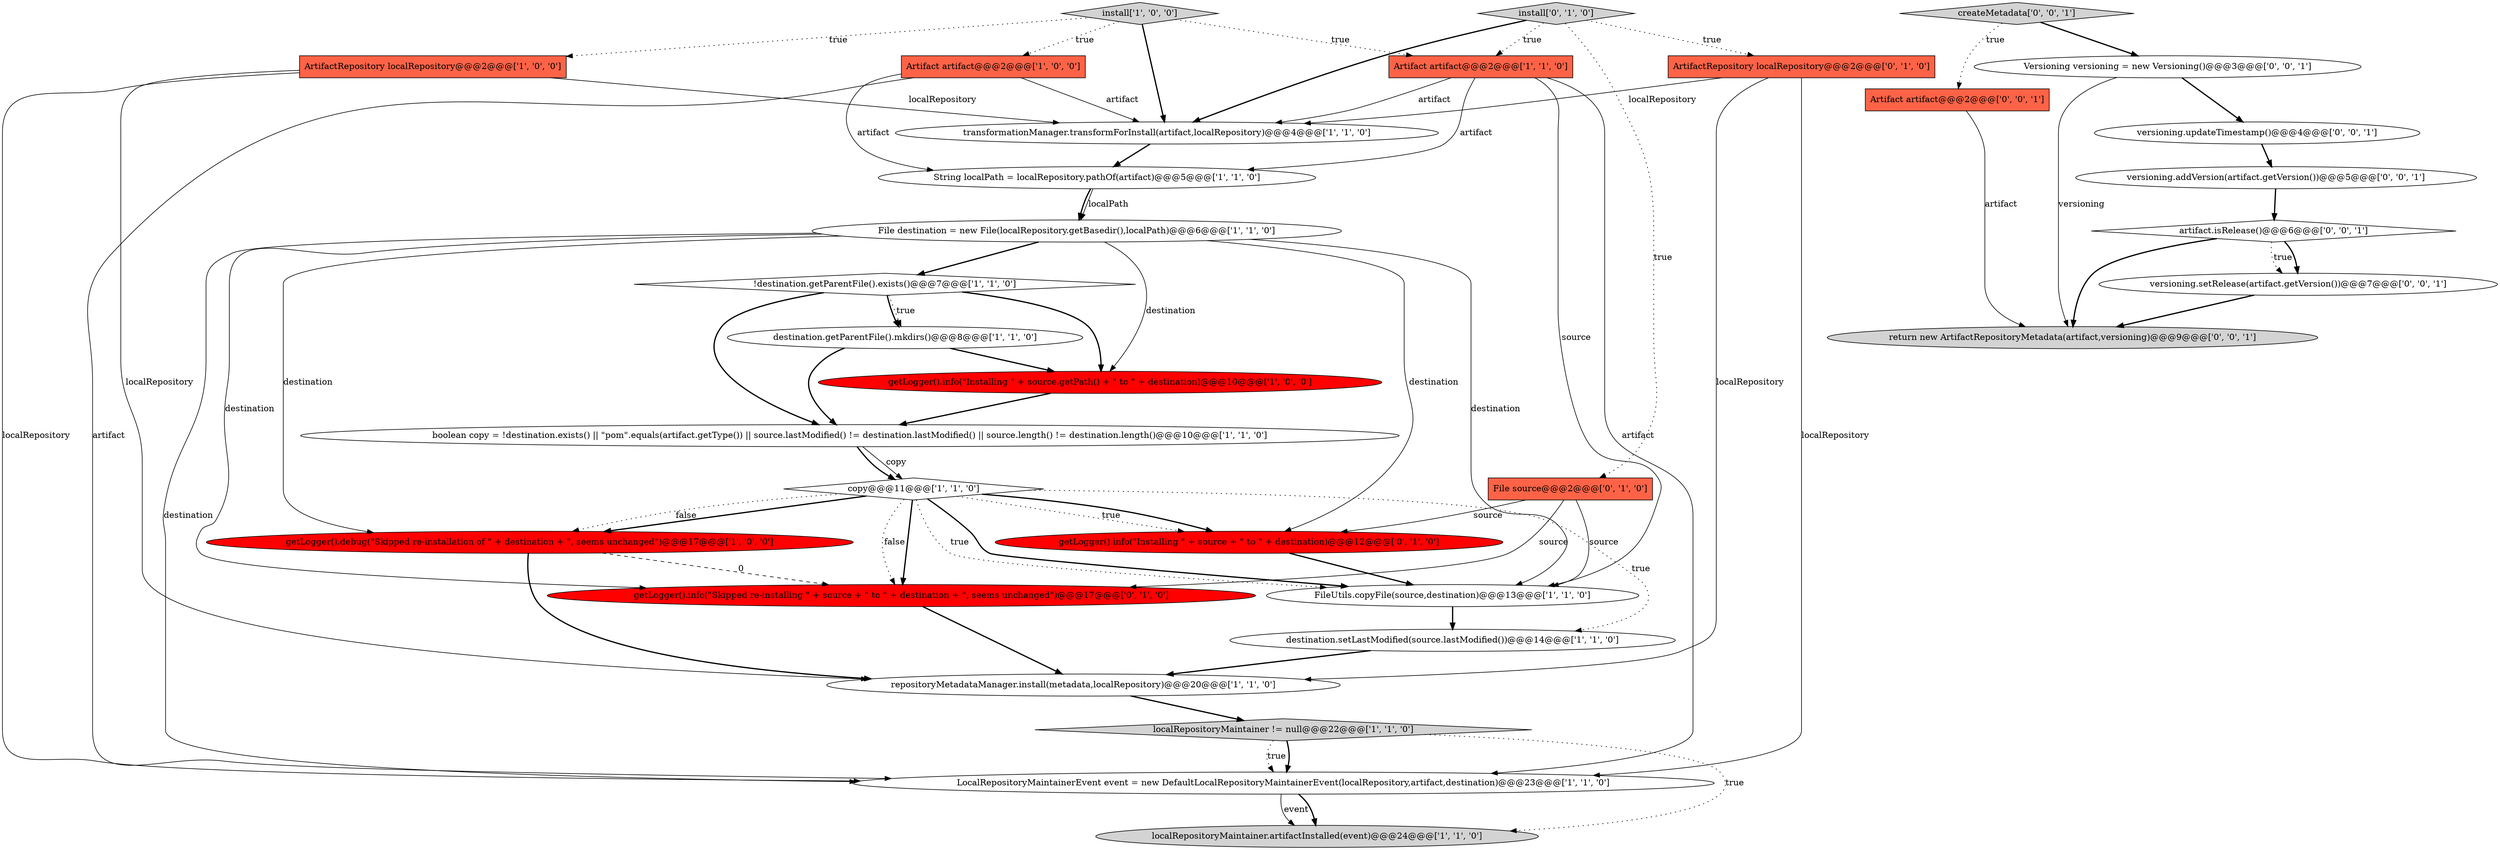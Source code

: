 digraph {
2 [style = filled, label = "!destination.getParentFile().exists()@@@7@@@['1', '1', '0']", fillcolor = white, shape = diamond image = "AAA0AAABBB1BBB"];
10 [style = filled, label = "ArtifactRepository localRepository@@@2@@@['1', '0', '0']", fillcolor = tomato, shape = box image = "AAA0AAABBB1BBB"];
27 [style = filled, label = "return new ArtifactRepositoryMetadata(artifact,versioning)@@@9@@@['0', '0', '1']", fillcolor = lightgray, shape = ellipse image = "AAA0AAABBB3BBB"];
26 [style = filled, label = "Artifact artifact@@@2@@@['0', '0', '1']", fillcolor = tomato, shape = box image = "AAA0AAABBB3BBB"];
1 [style = filled, label = "install['1', '0', '0']", fillcolor = lightgray, shape = diamond image = "AAA0AAABBB1BBB"];
0 [style = filled, label = "String localPath = localRepository.pathOf(artifact)@@@5@@@['1', '1', '0']", fillcolor = white, shape = ellipse image = "AAA0AAABBB1BBB"];
15 [style = filled, label = "File destination = new File(localRepository.getBasedir(),localPath)@@@6@@@['1', '1', '0']", fillcolor = white, shape = ellipse image = "AAA0AAABBB1BBB"];
14 [style = filled, label = "getLogger().debug(\"Skipped re-installation of \" + destination + \", seems unchanged\")@@@17@@@['1', '0', '0']", fillcolor = red, shape = ellipse image = "AAA1AAABBB1BBB"];
23 [style = filled, label = "getLogger().info(\"Installing \" + source + \" to \" + destination)@@@12@@@['0', '1', '0']", fillcolor = red, shape = ellipse image = "AAA1AAABBB2BBB"];
5 [style = filled, label = "Artifact artifact@@@2@@@['1', '0', '0']", fillcolor = tomato, shape = box image = "AAA0AAABBB1BBB"];
3 [style = filled, label = "boolean copy = !destination.exists() || \"pom\".equals(artifact.getType()) || source.lastModified() != destination.lastModified() || source.length() != destination.length()@@@10@@@['1', '1', '0']", fillcolor = white, shape = ellipse image = "AAA0AAABBB1BBB"];
4 [style = filled, label = "copy@@@11@@@['1', '1', '0']", fillcolor = white, shape = diamond image = "AAA0AAABBB1BBB"];
6 [style = filled, label = "transformationManager.transformForInstall(artifact,localRepository)@@@4@@@['1', '1', '0']", fillcolor = white, shape = ellipse image = "AAA0AAABBB1BBB"];
11 [style = filled, label = "FileUtils.copyFile(source,destination)@@@13@@@['1', '1', '0']", fillcolor = white, shape = ellipse image = "AAA0AAABBB1BBB"];
22 [style = filled, label = "getLogger().info(\"Skipped re-installing \" + source + \" to \" + destination + \", seems unchanged\")@@@17@@@['0', '1', '0']", fillcolor = red, shape = ellipse image = "AAA1AAABBB2BBB"];
20 [style = filled, label = "File source@@@2@@@['0', '1', '0']", fillcolor = tomato, shape = box image = "AAA0AAABBB2BBB"];
13 [style = filled, label = "Artifact artifact@@@2@@@['1', '1', '0']", fillcolor = tomato, shape = box image = "AAA0AAABBB1BBB"];
31 [style = filled, label = "artifact.isRelease()@@@6@@@['0', '0', '1']", fillcolor = white, shape = diamond image = "AAA0AAABBB3BBB"];
30 [style = filled, label = "versioning.setRelease(artifact.getVersion())@@@7@@@['0', '0', '1']", fillcolor = white, shape = ellipse image = "AAA0AAABBB3BBB"];
12 [style = filled, label = "destination.getParentFile().mkdirs()@@@8@@@['1', '1', '0']", fillcolor = white, shape = ellipse image = "AAA0AAABBB1BBB"];
16 [style = filled, label = "getLogger().info(\"Installing \" + source.getPath() + \" to \" + destination)@@@10@@@['1', '0', '0']", fillcolor = red, shape = ellipse image = "AAA1AAABBB1BBB"];
7 [style = filled, label = "destination.setLastModified(source.lastModified())@@@14@@@['1', '1', '0']", fillcolor = white, shape = ellipse image = "AAA0AAABBB1BBB"];
29 [style = filled, label = "Versioning versioning = new Versioning()@@@3@@@['0', '0', '1']", fillcolor = white, shape = ellipse image = "AAA0AAABBB3BBB"];
28 [style = filled, label = "versioning.updateTimestamp()@@@4@@@['0', '0', '1']", fillcolor = white, shape = ellipse image = "AAA0AAABBB3BBB"];
18 [style = filled, label = "localRepositoryMaintainer.artifactInstalled(event)@@@24@@@['1', '1', '0']", fillcolor = lightgray, shape = ellipse image = "AAA0AAABBB1BBB"];
17 [style = filled, label = "repositoryMetadataManager.install(metadata,localRepository)@@@20@@@['1', '1', '0']", fillcolor = white, shape = ellipse image = "AAA0AAABBB1BBB"];
24 [style = filled, label = "versioning.addVersion(artifact.getVersion())@@@5@@@['0', '0', '1']", fillcolor = white, shape = ellipse image = "AAA0AAABBB3BBB"];
19 [style = filled, label = "ArtifactRepository localRepository@@@2@@@['0', '1', '0']", fillcolor = tomato, shape = box image = "AAA0AAABBB2BBB"];
8 [style = filled, label = "localRepositoryMaintainer != null@@@22@@@['1', '1', '0']", fillcolor = lightgray, shape = diamond image = "AAA0AAABBB1BBB"];
21 [style = filled, label = "install['0', '1', '0']", fillcolor = lightgray, shape = diamond image = "AAA0AAABBB2BBB"];
9 [style = filled, label = "LocalRepositoryMaintainerEvent event = new DefaultLocalRepositoryMaintainerEvent(localRepository,artifact,destination)@@@23@@@['1', '1', '0']", fillcolor = white, shape = ellipse image = "AAA0AAABBB1BBB"];
25 [style = filled, label = "createMetadata['0', '0', '1']", fillcolor = lightgray, shape = diamond image = "AAA0AAABBB3BBB"];
16->3 [style = bold, label=""];
10->9 [style = solid, label="localRepository"];
17->8 [style = bold, label=""];
13->9 [style = solid, label="artifact"];
5->0 [style = solid, label="artifact"];
15->2 [style = bold, label=""];
0->15 [style = solid, label="localPath"];
4->14 [style = bold, label=""];
7->17 [style = bold, label=""];
4->14 [style = dotted, label="false"];
1->10 [style = dotted, label="true"];
21->20 [style = dotted, label="true"];
21->6 [style = bold, label=""];
3->4 [style = solid, label="copy"];
15->11 [style = solid, label="destination"];
19->6 [style = solid, label="localRepository"];
15->22 [style = solid, label="destination"];
2->3 [style = bold, label=""];
9->18 [style = solid, label="event"];
4->23 [style = dotted, label="true"];
30->27 [style = bold, label=""];
4->11 [style = dotted, label="true"];
4->7 [style = dotted, label="true"];
14->22 [style = dashed, label="0"];
14->17 [style = bold, label=""];
19->17 [style = solid, label="localRepository"];
6->0 [style = bold, label=""];
12->16 [style = bold, label=""];
20->11 [style = solid, label="source"];
19->9 [style = solid, label="localRepository"];
25->29 [style = bold, label=""];
13->0 [style = solid, label="artifact"];
4->23 [style = bold, label=""];
15->23 [style = solid, label="destination"];
3->4 [style = bold, label=""];
15->16 [style = solid, label="destination"];
0->15 [style = bold, label=""];
2->12 [style = bold, label=""];
2->16 [style = bold, label=""];
29->28 [style = bold, label=""];
1->13 [style = dotted, label="true"];
31->30 [style = dotted, label="true"];
13->6 [style = solid, label="artifact"];
1->6 [style = bold, label=""];
9->18 [style = bold, label=""];
5->9 [style = solid, label="artifact"];
20->23 [style = solid, label="source"];
31->27 [style = bold, label=""];
29->27 [style = solid, label="versioning"];
10->6 [style = solid, label="localRepository"];
24->31 [style = bold, label=""];
4->22 [style = dotted, label="false"];
15->9 [style = solid, label="destination"];
21->19 [style = dotted, label="true"];
31->30 [style = bold, label=""];
8->9 [style = bold, label=""];
2->12 [style = dotted, label="true"];
22->17 [style = bold, label=""];
28->24 [style = bold, label=""];
8->18 [style = dotted, label="true"];
21->13 [style = dotted, label="true"];
12->3 [style = bold, label=""];
20->22 [style = solid, label="source"];
8->9 [style = dotted, label="true"];
23->11 [style = bold, label=""];
4->11 [style = bold, label=""];
13->11 [style = solid, label="source"];
4->22 [style = bold, label=""];
25->26 [style = dotted, label="true"];
1->5 [style = dotted, label="true"];
11->7 [style = bold, label=""];
26->27 [style = solid, label="artifact"];
15->14 [style = solid, label="destination"];
10->17 [style = solid, label="localRepository"];
5->6 [style = solid, label="artifact"];
}
